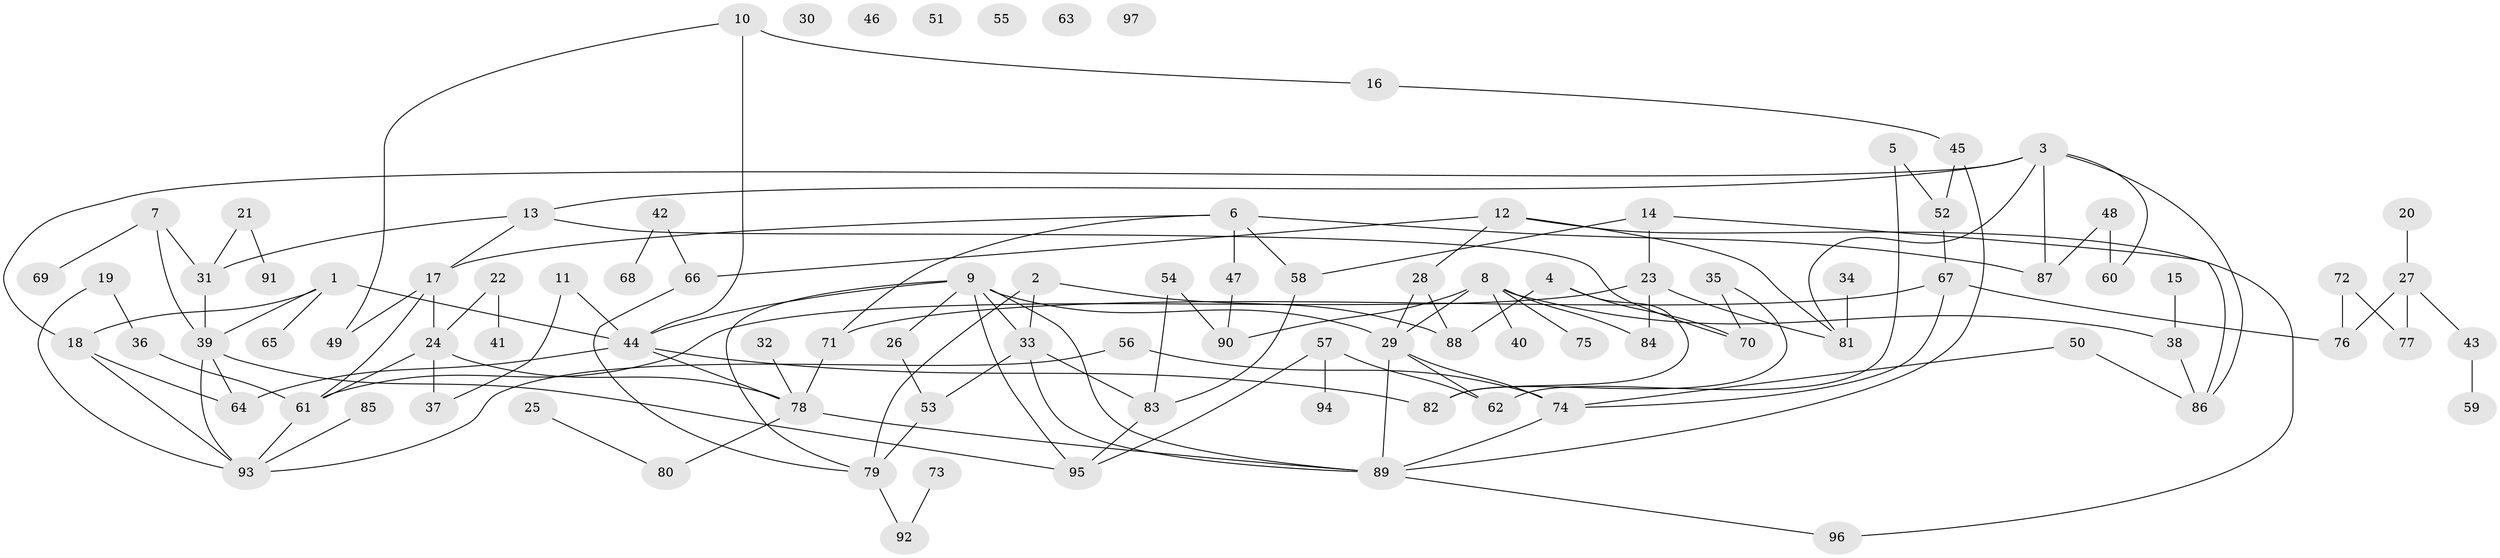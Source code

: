// Generated by graph-tools (version 1.1) at 2025/40/03/09/25 04:40:21]
// undirected, 97 vertices, 136 edges
graph export_dot {
graph [start="1"]
  node [color=gray90,style=filled];
  1;
  2;
  3;
  4;
  5;
  6;
  7;
  8;
  9;
  10;
  11;
  12;
  13;
  14;
  15;
  16;
  17;
  18;
  19;
  20;
  21;
  22;
  23;
  24;
  25;
  26;
  27;
  28;
  29;
  30;
  31;
  32;
  33;
  34;
  35;
  36;
  37;
  38;
  39;
  40;
  41;
  42;
  43;
  44;
  45;
  46;
  47;
  48;
  49;
  50;
  51;
  52;
  53;
  54;
  55;
  56;
  57;
  58;
  59;
  60;
  61;
  62;
  63;
  64;
  65;
  66;
  67;
  68;
  69;
  70;
  71;
  72;
  73;
  74;
  75;
  76;
  77;
  78;
  79;
  80;
  81;
  82;
  83;
  84;
  85;
  86;
  87;
  88;
  89;
  90;
  91;
  92;
  93;
  94;
  95;
  96;
  97;
  1 -- 18;
  1 -- 39;
  1 -- 44;
  1 -- 65;
  2 -- 33;
  2 -- 79;
  2 -- 88;
  3 -- 13;
  3 -- 18;
  3 -- 60;
  3 -- 81;
  3 -- 86;
  3 -- 87;
  4 -- 70;
  4 -- 82;
  4 -- 88;
  5 -- 52;
  5 -- 62;
  6 -- 17;
  6 -- 47;
  6 -- 58;
  6 -- 71;
  6 -- 87;
  7 -- 31;
  7 -- 39;
  7 -- 69;
  8 -- 29;
  8 -- 38;
  8 -- 40;
  8 -- 75;
  8 -- 84;
  8 -- 90;
  9 -- 26;
  9 -- 29;
  9 -- 33;
  9 -- 44;
  9 -- 79;
  9 -- 89;
  9 -- 95;
  10 -- 16;
  10 -- 44;
  10 -- 49;
  11 -- 37;
  11 -- 44;
  12 -- 28;
  12 -- 66;
  12 -- 81;
  12 -- 96;
  13 -- 17;
  13 -- 31;
  13 -- 70;
  14 -- 23;
  14 -- 58;
  14 -- 86;
  15 -- 38;
  16 -- 45;
  17 -- 24;
  17 -- 49;
  17 -- 61;
  18 -- 64;
  18 -- 93;
  19 -- 36;
  19 -- 93;
  20 -- 27;
  21 -- 31;
  21 -- 91;
  22 -- 24;
  22 -- 41;
  23 -- 61;
  23 -- 81;
  23 -- 84;
  24 -- 37;
  24 -- 61;
  24 -- 78;
  25 -- 80;
  26 -- 53;
  27 -- 43;
  27 -- 76;
  27 -- 77;
  28 -- 29;
  28 -- 88;
  29 -- 62;
  29 -- 74;
  29 -- 89;
  31 -- 39;
  32 -- 78;
  33 -- 53;
  33 -- 83;
  33 -- 89;
  34 -- 81;
  35 -- 70;
  35 -- 82;
  36 -- 61;
  38 -- 86;
  39 -- 64;
  39 -- 93;
  39 -- 95;
  42 -- 66;
  42 -- 68;
  43 -- 59;
  44 -- 64;
  44 -- 78;
  44 -- 82;
  45 -- 52;
  45 -- 89;
  47 -- 90;
  48 -- 60;
  48 -- 87;
  50 -- 74;
  50 -- 86;
  52 -- 67;
  53 -- 79;
  54 -- 83;
  54 -- 90;
  56 -- 74;
  56 -- 93;
  57 -- 62;
  57 -- 94;
  57 -- 95;
  58 -- 83;
  61 -- 93;
  66 -- 79;
  67 -- 71;
  67 -- 74;
  67 -- 76;
  71 -- 78;
  72 -- 76;
  72 -- 77;
  73 -- 92;
  74 -- 89;
  78 -- 80;
  78 -- 89;
  79 -- 92;
  83 -- 95;
  85 -- 93;
  89 -- 96;
}
